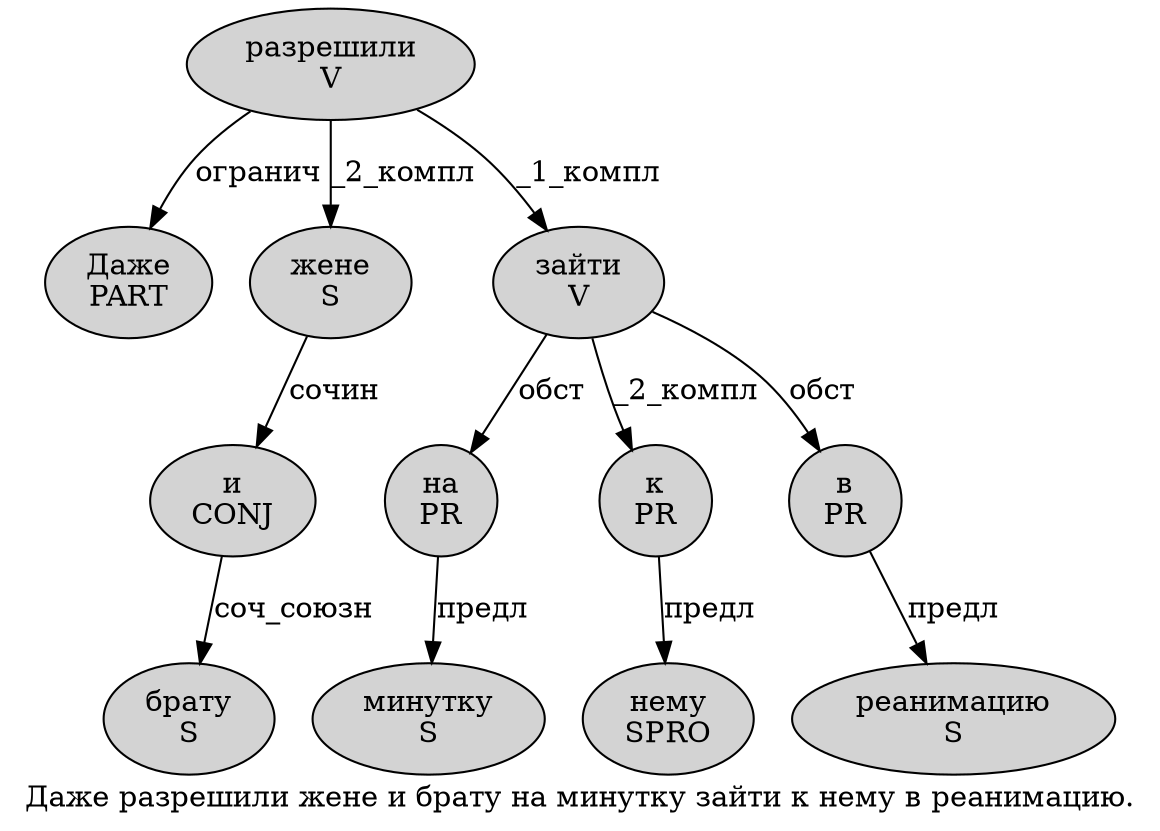 digraph SENTENCE_311 {
	graph [label="Даже разрешили жене и брату на минутку зайти к нему в реанимацию."]
	node [style=filled]
		0 [label="Даже
PART" color="" fillcolor=lightgray penwidth=1 shape=ellipse]
		1 [label="разрешили
V" color="" fillcolor=lightgray penwidth=1 shape=ellipse]
		2 [label="жене
S" color="" fillcolor=lightgray penwidth=1 shape=ellipse]
		3 [label="и
CONJ" color="" fillcolor=lightgray penwidth=1 shape=ellipse]
		4 [label="брату
S" color="" fillcolor=lightgray penwidth=1 shape=ellipse]
		5 [label="на
PR" color="" fillcolor=lightgray penwidth=1 shape=ellipse]
		6 [label="минутку
S" color="" fillcolor=lightgray penwidth=1 shape=ellipse]
		7 [label="зайти
V" color="" fillcolor=lightgray penwidth=1 shape=ellipse]
		8 [label="к
PR" color="" fillcolor=lightgray penwidth=1 shape=ellipse]
		9 [label="нему
SPRO" color="" fillcolor=lightgray penwidth=1 shape=ellipse]
		10 [label="в
PR" color="" fillcolor=lightgray penwidth=1 shape=ellipse]
		11 [label="реанимацию
S" color="" fillcolor=lightgray penwidth=1 shape=ellipse]
			2 -> 3 [label="сочин"]
			5 -> 6 [label="предл"]
			3 -> 4 [label="соч_союзн"]
			7 -> 5 [label="обст"]
			7 -> 8 [label="_2_компл"]
			7 -> 10 [label="обст"]
			8 -> 9 [label="предл"]
			1 -> 0 [label="огранич"]
			1 -> 2 [label="_2_компл"]
			1 -> 7 [label="_1_компл"]
			10 -> 11 [label="предл"]
}